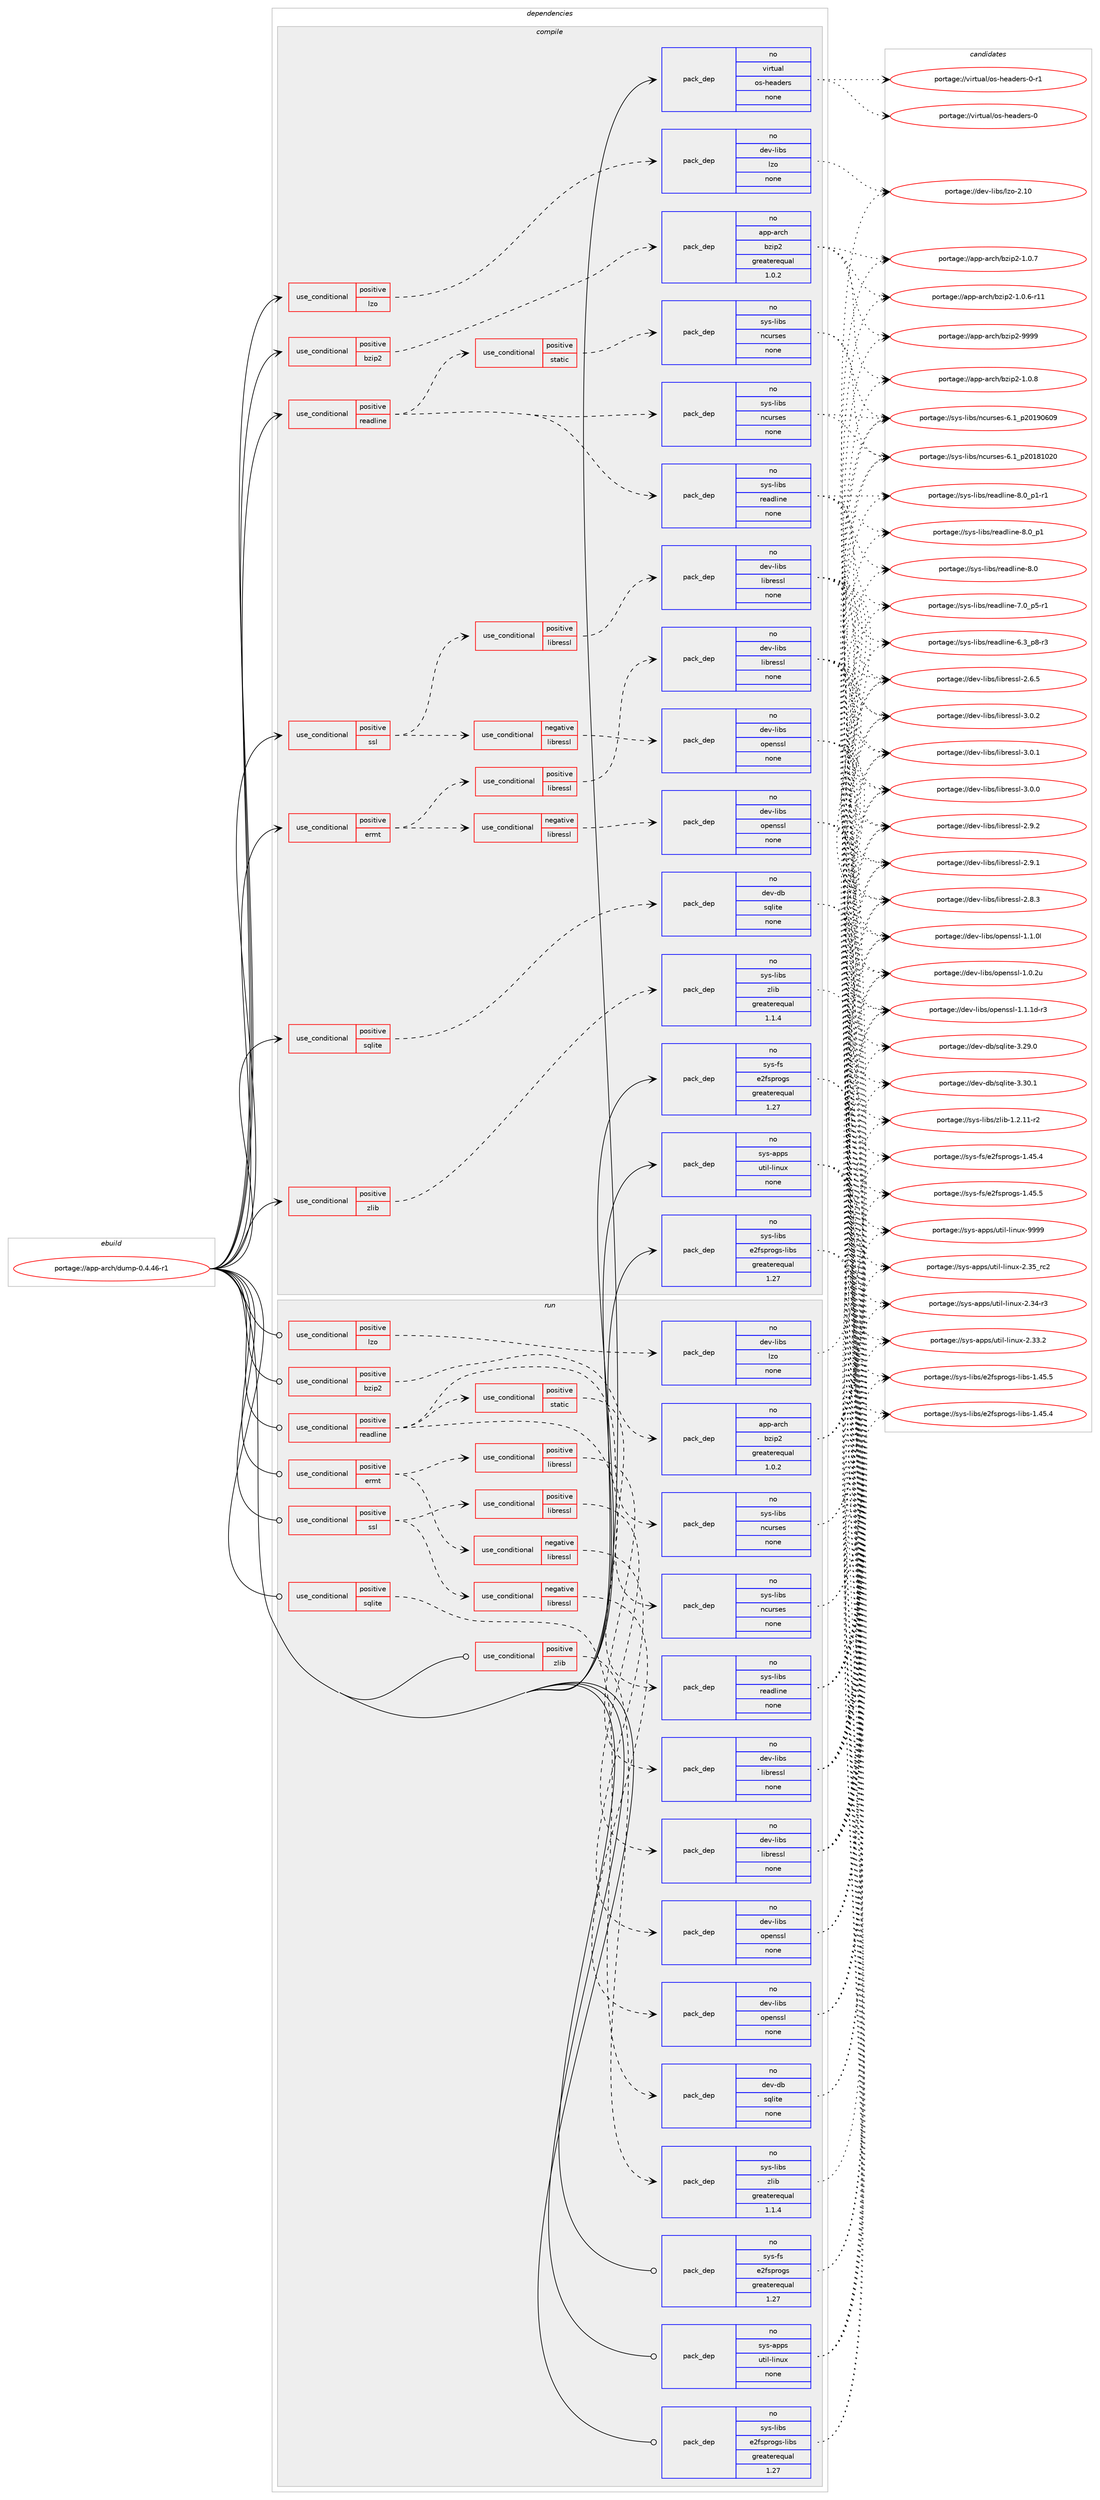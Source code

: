 digraph prolog {

# *************
# Graph options
# *************

newrank=true;
concentrate=true;
compound=true;
graph [rankdir=LR,fontname=Helvetica,fontsize=10,ranksep=1.5];#, ranksep=2.5, nodesep=0.2];
edge  [arrowhead=vee];
node  [fontname=Helvetica,fontsize=10];

# **********
# The ebuild
# **********

subgraph cluster_leftcol {
color=gray;
label=<<i>ebuild</i>>;
id [label="portage://app-arch/dump-0.4.46-r1", color=red, width=4, href="../app-arch/dump-0.4.46-r1.svg"];
}

# ****************
# The dependencies
# ****************

subgraph cluster_midcol {
color=gray;
label=<<i>dependencies</i>>;
subgraph cluster_compile {
fillcolor="#eeeeee";
style=filled;
label=<<i>compile</i>>;
subgraph cond153292 {
dependency649470 [label=<<TABLE BORDER="0" CELLBORDER="1" CELLSPACING="0" CELLPADDING="4"><TR><TD ROWSPAN="3" CELLPADDING="10">use_conditional</TD></TR><TR><TD>positive</TD></TR><TR><TD>bzip2</TD></TR></TABLE>>, shape=none, color=red];
subgraph pack487532 {
dependency649471 [label=<<TABLE BORDER="0" CELLBORDER="1" CELLSPACING="0" CELLPADDING="4" WIDTH="220"><TR><TD ROWSPAN="6" CELLPADDING="30">pack_dep</TD></TR><TR><TD WIDTH="110">no</TD></TR><TR><TD>app-arch</TD></TR><TR><TD>bzip2</TD></TR><TR><TD>greaterequal</TD></TR><TR><TD>1.0.2</TD></TR></TABLE>>, shape=none, color=blue];
}
dependency649470:e -> dependency649471:w [weight=20,style="dashed",arrowhead="vee"];
}
id:e -> dependency649470:w [weight=20,style="solid",arrowhead="vee"];
subgraph cond153293 {
dependency649472 [label=<<TABLE BORDER="0" CELLBORDER="1" CELLSPACING="0" CELLPADDING="4"><TR><TD ROWSPAN="3" CELLPADDING="10">use_conditional</TD></TR><TR><TD>positive</TD></TR><TR><TD>ermt</TD></TR></TABLE>>, shape=none, color=red];
subgraph cond153294 {
dependency649473 [label=<<TABLE BORDER="0" CELLBORDER="1" CELLSPACING="0" CELLPADDING="4"><TR><TD ROWSPAN="3" CELLPADDING="10">use_conditional</TD></TR><TR><TD>negative</TD></TR><TR><TD>libressl</TD></TR></TABLE>>, shape=none, color=red];
subgraph pack487533 {
dependency649474 [label=<<TABLE BORDER="0" CELLBORDER="1" CELLSPACING="0" CELLPADDING="4" WIDTH="220"><TR><TD ROWSPAN="6" CELLPADDING="30">pack_dep</TD></TR><TR><TD WIDTH="110">no</TD></TR><TR><TD>dev-libs</TD></TR><TR><TD>openssl</TD></TR><TR><TD>none</TD></TR><TR><TD></TD></TR></TABLE>>, shape=none, color=blue];
}
dependency649473:e -> dependency649474:w [weight=20,style="dashed",arrowhead="vee"];
}
dependency649472:e -> dependency649473:w [weight=20,style="dashed",arrowhead="vee"];
subgraph cond153295 {
dependency649475 [label=<<TABLE BORDER="0" CELLBORDER="1" CELLSPACING="0" CELLPADDING="4"><TR><TD ROWSPAN="3" CELLPADDING="10">use_conditional</TD></TR><TR><TD>positive</TD></TR><TR><TD>libressl</TD></TR></TABLE>>, shape=none, color=red];
subgraph pack487534 {
dependency649476 [label=<<TABLE BORDER="0" CELLBORDER="1" CELLSPACING="0" CELLPADDING="4" WIDTH="220"><TR><TD ROWSPAN="6" CELLPADDING="30">pack_dep</TD></TR><TR><TD WIDTH="110">no</TD></TR><TR><TD>dev-libs</TD></TR><TR><TD>libressl</TD></TR><TR><TD>none</TD></TR><TR><TD></TD></TR></TABLE>>, shape=none, color=blue];
}
dependency649475:e -> dependency649476:w [weight=20,style="dashed",arrowhead="vee"];
}
dependency649472:e -> dependency649475:w [weight=20,style="dashed",arrowhead="vee"];
}
id:e -> dependency649472:w [weight=20,style="solid",arrowhead="vee"];
subgraph cond153296 {
dependency649477 [label=<<TABLE BORDER="0" CELLBORDER="1" CELLSPACING="0" CELLPADDING="4"><TR><TD ROWSPAN="3" CELLPADDING="10">use_conditional</TD></TR><TR><TD>positive</TD></TR><TR><TD>lzo</TD></TR></TABLE>>, shape=none, color=red];
subgraph pack487535 {
dependency649478 [label=<<TABLE BORDER="0" CELLBORDER="1" CELLSPACING="0" CELLPADDING="4" WIDTH="220"><TR><TD ROWSPAN="6" CELLPADDING="30">pack_dep</TD></TR><TR><TD WIDTH="110">no</TD></TR><TR><TD>dev-libs</TD></TR><TR><TD>lzo</TD></TR><TR><TD>none</TD></TR><TR><TD></TD></TR></TABLE>>, shape=none, color=blue];
}
dependency649477:e -> dependency649478:w [weight=20,style="dashed",arrowhead="vee"];
}
id:e -> dependency649477:w [weight=20,style="solid",arrowhead="vee"];
subgraph cond153297 {
dependency649479 [label=<<TABLE BORDER="0" CELLBORDER="1" CELLSPACING="0" CELLPADDING="4"><TR><TD ROWSPAN="3" CELLPADDING="10">use_conditional</TD></TR><TR><TD>positive</TD></TR><TR><TD>readline</TD></TR></TABLE>>, shape=none, color=red];
subgraph pack487536 {
dependency649480 [label=<<TABLE BORDER="0" CELLBORDER="1" CELLSPACING="0" CELLPADDING="4" WIDTH="220"><TR><TD ROWSPAN="6" CELLPADDING="30">pack_dep</TD></TR><TR><TD WIDTH="110">no</TD></TR><TR><TD>sys-libs</TD></TR><TR><TD>readline</TD></TR><TR><TD>none</TD></TR><TR><TD></TD></TR></TABLE>>, shape=none, color=blue];
}
dependency649479:e -> dependency649480:w [weight=20,style="dashed",arrowhead="vee"];
subgraph pack487537 {
dependency649481 [label=<<TABLE BORDER="0" CELLBORDER="1" CELLSPACING="0" CELLPADDING="4" WIDTH="220"><TR><TD ROWSPAN="6" CELLPADDING="30">pack_dep</TD></TR><TR><TD WIDTH="110">no</TD></TR><TR><TD>sys-libs</TD></TR><TR><TD>ncurses</TD></TR><TR><TD>none</TD></TR><TR><TD></TD></TR></TABLE>>, shape=none, color=blue];
}
dependency649479:e -> dependency649481:w [weight=20,style="dashed",arrowhead="vee"];
subgraph cond153298 {
dependency649482 [label=<<TABLE BORDER="0" CELLBORDER="1" CELLSPACING="0" CELLPADDING="4"><TR><TD ROWSPAN="3" CELLPADDING="10">use_conditional</TD></TR><TR><TD>positive</TD></TR><TR><TD>static</TD></TR></TABLE>>, shape=none, color=red];
subgraph pack487538 {
dependency649483 [label=<<TABLE BORDER="0" CELLBORDER="1" CELLSPACING="0" CELLPADDING="4" WIDTH="220"><TR><TD ROWSPAN="6" CELLPADDING="30">pack_dep</TD></TR><TR><TD WIDTH="110">no</TD></TR><TR><TD>sys-libs</TD></TR><TR><TD>ncurses</TD></TR><TR><TD>none</TD></TR><TR><TD></TD></TR></TABLE>>, shape=none, color=blue];
}
dependency649482:e -> dependency649483:w [weight=20,style="dashed",arrowhead="vee"];
}
dependency649479:e -> dependency649482:w [weight=20,style="dashed",arrowhead="vee"];
}
id:e -> dependency649479:w [weight=20,style="solid",arrowhead="vee"];
subgraph cond153299 {
dependency649484 [label=<<TABLE BORDER="0" CELLBORDER="1" CELLSPACING="0" CELLPADDING="4"><TR><TD ROWSPAN="3" CELLPADDING="10">use_conditional</TD></TR><TR><TD>positive</TD></TR><TR><TD>sqlite</TD></TR></TABLE>>, shape=none, color=red];
subgraph pack487539 {
dependency649485 [label=<<TABLE BORDER="0" CELLBORDER="1" CELLSPACING="0" CELLPADDING="4" WIDTH="220"><TR><TD ROWSPAN="6" CELLPADDING="30">pack_dep</TD></TR><TR><TD WIDTH="110">no</TD></TR><TR><TD>dev-db</TD></TR><TR><TD>sqlite</TD></TR><TR><TD>none</TD></TR><TR><TD></TD></TR></TABLE>>, shape=none, color=blue];
}
dependency649484:e -> dependency649485:w [weight=20,style="dashed",arrowhead="vee"];
}
id:e -> dependency649484:w [weight=20,style="solid",arrowhead="vee"];
subgraph cond153300 {
dependency649486 [label=<<TABLE BORDER="0" CELLBORDER="1" CELLSPACING="0" CELLPADDING="4"><TR><TD ROWSPAN="3" CELLPADDING="10">use_conditional</TD></TR><TR><TD>positive</TD></TR><TR><TD>ssl</TD></TR></TABLE>>, shape=none, color=red];
subgraph cond153301 {
dependency649487 [label=<<TABLE BORDER="0" CELLBORDER="1" CELLSPACING="0" CELLPADDING="4"><TR><TD ROWSPAN="3" CELLPADDING="10">use_conditional</TD></TR><TR><TD>negative</TD></TR><TR><TD>libressl</TD></TR></TABLE>>, shape=none, color=red];
subgraph pack487540 {
dependency649488 [label=<<TABLE BORDER="0" CELLBORDER="1" CELLSPACING="0" CELLPADDING="4" WIDTH="220"><TR><TD ROWSPAN="6" CELLPADDING="30">pack_dep</TD></TR><TR><TD WIDTH="110">no</TD></TR><TR><TD>dev-libs</TD></TR><TR><TD>openssl</TD></TR><TR><TD>none</TD></TR><TR><TD></TD></TR></TABLE>>, shape=none, color=blue];
}
dependency649487:e -> dependency649488:w [weight=20,style="dashed",arrowhead="vee"];
}
dependency649486:e -> dependency649487:w [weight=20,style="dashed",arrowhead="vee"];
subgraph cond153302 {
dependency649489 [label=<<TABLE BORDER="0" CELLBORDER="1" CELLSPACING="0" CELLPADDING="4"><TR><TD ROWSPAN="3" CELLPADDING="10">use_conditional</TD></TR><TR><TD>positive</TD></TR><TR><TD>libressl</TD></TR></TABLE>>, shape=none, color=red];
subgraph pack487541 {
dependency649490 [label=<<TABLE BORDER="0" CELLBORDER="1" CELLSPACING="0" CELLPADDING="4" WIDTH="220"><TR><TD ROWSPAN="6" CELLPADDING="30">pack_dep</TD></TR><TR><TD WIDTH="110">no</TD></TR><TR><TD>dev-libs</TD></TR><TR><TD>libressl</TD></TR><TR><TD>none</TD></TR><TR><TD></TD></TR></TABLE>>, shape=none, color=blue];
}
dependency649489:e -> dependency649490:w [weight=20,style="dashed",arrowhead="vee"];
}
dependency649486:e -> dependency649489:w [weight=20,style="dashed",arrowhead="vee"];
}
id:e -> dependency649486:w [weight=20,style="solid",arrowhead="vee"];
subgraph cond153303 {
dependency649491 [label=<<TABLE BORDER="0" CELLBORDER="1" CELLSPACING="0" CELLPADDING="4"><TR><TD ROWSPAN="3" CELLPADDING="10">use_conditional</TD></TR><TR><TD>positive</TD></TR><TR><TD>zlib</TD></TR></TABLE>>, shape=none, color=red];
subgraph pack487542 {
dependency649492 [label=<<TABLE BORDER="0" CELLBORDER="1" CELLSPACING="0" CELLPADDING="4" WIDTH="220"><TR><TD ROWSPAN="6" CELLPADDING="30">pack_dep</TD></TR><TR><TD WIDTH="110">no</TD></TR><TR><TD>sys-libs</TD></TR><TR><TD>zlib</TD></TR><TR><TD>greaterequal</TD></TR><TR><TD>1.1.4</TD></TR></TABLE>>, shape=none, color=blue];
}
dependency649491:e -> dependency649492:w [weight=20,style="dashed",arrowhead="vee"];
}
id:e -> dependency649491:w [weight=20,style="solid",arrowhead="vee"];
subgraph pack487543 {
dependency649493 [label=<<TABLE BORDER="0" CELLBORDER="1" CELLSPACING="0" CELLPADDING="4" WIDTH="220"><TR><TD ROWSPAN="6" CELLPADDING="30">pack_dep</TD></TR><TR><TD WIDTH="110">no</TD></TR><TR><TD>sys-apps</TD></TR><TR><TD>util-linux</TD></TR><TR><TD>none</TD></TR><TR><TD></TD></TR></TABLE>>, shape=none, color=blue];
}
id:e -> dependency649493:w [weight=20,style="solid",arrowhead="vee"];
subgraph pack487544 {
dependency649494 [label=<<TABLE BORDER="0" CELLBORDER="1" CELLSPACING="0" CELLPADDING="4" WIDTH="220"><TR><TD ROWSPAN="6" CELLPADDING="30">pack_dep</TD></TR><TR><TD WIDTH="110">no</TD></TR><TR><TD>sys-fs</TD></TR><TR><TD>e2fsprogs</TD></TR><TR><TD>greaterequal</TD></TR><TR><TD>1.27</TD></TR></TABLE>>, shape=none, color=blue];
}
id:e -> dependency649494:w [weight=20,style="solid",arrowhead="vee"];
subgraph pack487545 {
dependency649495 [label=<<TABLE BORDER="0" CELLBORDER="1" CELLSPACING="0" CELLPADDING="4" WIDTH="220"><TR><TD ROWSPAN="6" CELLPADDING="30">pack_dep</TD></TR><TR><TD WIDTH="110">no</TD></TR><TR><TD>sys-libs</TD></TR><TR><TD>e2fsprogs-libs</TD></TR><TR><TD>greaterequal</TD></TR><TR><TD>1.27</TD></TR></TABLE>>, shape=none, color=blue];
}
id:e -> dependency649495:w [weight=20,style="solid",arrowhead="vee"];
subgraph pack487546 {
dependency649496 [label=<<TABLE BORDER="0" CELLBORDER="1" CELLSPACING="0" CELLPADDING="4" WIDTH="220"><TR><TD ROWSPAN="6" CELLPADDING="30">pack_dep</TD></TR><TR><TD WIDTH="110">no</TD></TR><TR><TD>virtual</TD></TR><TR><TD>os-headers</TD></TR><TR><TD>none</TD></TR><TR><TD></TD></TR></TABLE>>, shape=none, color=blue];
}
id:e -> dependency649496:w [weight=20,style="solid",arrowhead="vee"];
}
subgraph cluster_compileandrun {
fillcolor="#eeeeee";
style=filled;
label=<<i>compile and run</i>>;
}
subgraph cluster_run {
fillcolor="#eeeeee";
style=filled;
label=<<i>run</i>>;
subgraph cond153304 {
dependency649497 [label=<<TABLE BORDER="0" CELLBORDER="1" CELLSPACING="0" CELLPADDING="4"><TR><TD ROWSPAN="3" CELLPADDING="10">use_conditional</TD></TR><TR><TD>positive</TD></TR><TR><TD>bzip2</TD></TR></TABLE>>, shape=none, color=red];
subgraph pack487547 {
dependency649498 [label=<<TABLE BORDER="0" CELLBORDER="1" CELLSPACING="0" CELLPADDING="4" WIDTH="220"><TR><TD ROWSPAN="6" CELLPADDING="30">pack_dep</TD></TR><TR><TD WIDTH="110">no</TD></TR><TR><TD>app-arch</TD></TR><TR><TD>bzip2</TD></TR><TR><TD>greaterequal</TD></TR><TR><TD>1.0.2</TD></TR></TABLE>>, shape=none, color=blue];
}
dependency649497:e -> dependency649498:w [weight=20,style="dashed",arrowhead="vee"];
}
id:e -> dependency649497:w [weight=20,style="solid",arrowhead="odot"];
subgraph cond153305 {
dependency649499 [label=<<TABLE BORDER="0" CELLBORDER="1" CELLSPACING="0" CELLPADDING="4"><TR><TD ROWSPAN="3" CELLPADDING="10">use_conditional</TD></TR><TR><TD>positive</TD></TR><TR><TD>ermt</TD></TR></TABLE>>, shape=none, color=red];
subgraph cond153306 {
dependency649500 [label=<<TABLE BORDER="0" CELLBORDER="1" CELLSPACING="0" CELLPADDING="4"><TR><TD ROWSPAN="3" CELLPADDING="10">use_conditional</TD></TR><TR><TD>negative</TD></TR><TR><TD>libressl</TD></TR></TABLE>>, shape=none, color=red];
subgraph pack487548 {
dependency649501 [label=<<TABLE BORDER="0" CELLBORDER="1" CELLSPACING="0" CELLPADDING="4" WIDTH="220"><TR><TD ROWSPAN="6" CELLPADDING="30">pack_dep</TD></TR><TR><TD WIDTH="110">no</TD></TR><TR><TD>dev-libs</TD></TR><TR><TD>openssl</TD></TR><TR><TD>none</TD></TR><TR><TD></TD></TR></TABLE>>, shape=none, color=blue];
}
dependency649500:e -> dependency649501:w [weight=20,style="dashed",arrowhead="vee"];
}
dependency649499:e -> dependency649500:w [weight=20,style="dashed",arrowhead="vee"];
subgraph cond153307 {
dependency649502 [label=<<TABLE BORDER="0" CELLBORDER="1" CELLSPACING="0" CELLPADDING="4"><TR><TD ROWSPAN="3" CELLPADDING="10">use_conditional</TD></TR><TR><TD>positive</TD></TR><TR><TD>libressl</TD></TR></TABLE>>, shape=none, color=red];
subgraph pack487549 {
dependency649503 [label=<<TABLE BORDER="0" CELLBORDER="1" CELLSPACING="0" CELLPADDING="4" WIDTH="220"><TR><TD ROWSPAN="6" CELLPADDING="30">pack_dep</TD></TR><TR><TD WIDTH="110">no</TD></TR><TR><TD>dev-libs</TD></TR><TR><TD>libressl</TD></TR><TR><TD>none</TD></TR><TR><TD></TD></TR></TABLE>>, shape=none, color=blue];
}
dependency649502:e -> dependency649503:w [weight=20,style="dashed",arrowhead="vee"];
}
dependency649499:e -> dependency649502:w [weight=20,style="dashed",arrowhead="vee"];
}
id:e -> dependency649499:w [weight=20,style="solid",arrowhead="odot"];
subgraph cond153308 {
dependency649504 [label=<<TABLE BORDER="0" CELLBORDER="1" CELLSPACING="0" CELLPADDING="4"><TR><TD ROWSPAN="3" CELLPADDING="10">use_conditional</TD></TR><TR><TD>positive</TD></TR><TR><TD>lzo</TD></TR></TABLE>>, shape=none, color=red];
subgraph pack487550 {
dependency649505 [label=<<TABLE BORDER="0" CELLBORDER="1" CELLSPACING="0" CELLPADDING="4" WIDTH="220"><TR><TD ROWSPAN="6" CELLPADDING="30">pack_dep</TD></TR><TR><TD WIDTH="110">no</TD></TR><TR><TD>dev-libs</TD></TR><TR><TD>lzo</TD></TR><TR><TD>none</TD></TR><TR><TD></TD></TR></TABLE>>, shape=none, color=blue];
}
dependency649504:e -> dependency649505:w [weight=20,style="dashed",arrowhead="vee"];
}
id:e -> dependency649504:w [weight=20,style="solid",arrowhead="odot"];
subgraph cond153309 {
dependency649506 [label=<<TABLE BORDER="0" CELLBORDER="1" CELLSPACING="0" CELLPADDING="4"><TR><TD ROWSPAN="3" CELLPADDING="10">use_conditional</TD></TR><TR><TD>positive</TD></TR><TR><TD>readline</TD></TR></TABLE>>, shape=none, color=red];
subgraph pack487551 {
dependency649507 [label=<<TABLE BORDER="0" CELLBORDER="1" CELLSPACING="0" CELLPADDING="4" WIDTH="220"><TR><TD ROWSPAN="6" CELLPADDING="30">pack_dep</TD></TR><TR><TD WIDTH="110">no</TD></TR><TR><TD>sys-libs</TD></TR><TR><TD>readline</TD></TR><TR><TD>none</TD></TR><TR><TD></TD></TR></TABLE>>, shape=none, color=blue];
}
dependency649506:e -> dependency649507:w [weight=20,style="dashed",arrowhead="vee"];
subgraph pack487552 {
dependency649508 [label=<<TABLE BORDER="0" CELLBORDER="1" CELLSPACING="0" CELLPADDING="4" WIDTH="220"><TR><TD ROWSPAN="6" CELLPADDING="30">pack_dep</TD></TR><TR><TD WIDTH="110">no</TD></TR><TR><TD>sys-libs</TD></TR><TR><TD>ncurses</TD></TR><TR><TD>none</TD></TR><TR><TD></TD></TR></TABLE>>, shape=none, color=blue];
}
dependency649506:e -> dependency649508:w [weight=20,style="dashed",arrowhead="vee"];
subgraph cond153310 {
dependency649509 [label=<<TABLE BORDER="0" CELLBORDER="1" CELLSPACING="0" CELLPADDING="4"><TR><TD ROWSPAN="3" CELLPADDING="10">use_conditional</TD></TR><TR><TD>positive</TD></TR><TR><TD>static</TD></TR></TABLE>>, shape=none, color=red];
subgraph pack487553 {
dependency649510 [label=<<TABLE BORDER="0" CELLBORDER="1" CELLSPACING="0" CELLPADDING="4" WIDTH="220"><TR><TD ROWSPAN="6" CELLPADDING="30">pack_dep</TD></TR><TR><TD WIDTH="110">no</TD></TR><TR><TD>sys-libs</TD></TR><TR><TD>ncurses</TD></TR><TR><TD>none</TD></TR><TR><TD></TD></TR></TABLE>>, shape=none, color=blue];
}
dependency649509:e -> dependency649510:w [weight=20,style="dashed",arrowhead="vee"];
}
dependency649506:e -> dependency649509:w [weight=20,style="dashed",arrowhead="vee"];
}
id:e -> dependency649506:w [weight=20,style="solid",arrowhead="odot"];
subgraph cond153311 {
dependency649511 [label=<<TABLE BORDER="0" CELLBORDER="1" CELLSPACING="0" CELLPADDING="4"><TR><TD ROWSPAN="3" CELLPADDING="10">use_conditional</TD></TR><TR><TD>positive</TD></TR><TR><TD>sqlite</TD></TR></TABLE>>, shape=none, color=red];
subgraph pack487554 {
dependency649512 [label=<<TABLE BORDER="0" CELLBORDER="1" CELLSPACING="0" CELLPADDING="4" WIDTH="220"><TR><TD ROWSPAN="6" CELLPADDING="30">pack_dep</TD></TR><TR><TD WIDTH="110">no</TD></TR><TR><TD>dev-db</TD></TR><TR><TD>sqlite</TD></TR><TR><TD>none</TD></TR><TR><TD></TD></TR></TABLE>>, shape=none, color=blue];
}
dependency649511:e -> dependency649512:w [weight=20,style="dashed",arrowhead="vee"];
}
id:e -> dependency649511:w [weight=20,style="solid",arrowhead="odot"];
subgraph cond153312 {
dependency649513 [label=<<TABLE BORDER="0" CELLBORDER="1" CELLSPACING="0" CELLPADDING="4"><TR><TD ROWSPAN="3" CELLPADDING="10">use_conditional</TD></TR><TR><TD>positive</TD></TR><TR><TD>ssl</TD></TR></TABLE>>, shape=none, color=red];
subgraph cond153313 {
dependency649514 [label=<<TABLE BORDER="0" CELLBORDER="1" CELLSPACING="0" CELLPADDING="4"><TR><TD ROWSPAN="3" CELLPADDING="10">use_conditional</TD></TR><TR><TD>negative</TD></TR><TR><TD>libressl</TD></TR></TABLE>>, shape=none, color=red];
subgraph pack487555 {
dependency649515 [label=<<TABLE BORDER="0" CELLBORDER="1" CELLSPACING="0" CELLPADDING="4" WIDTH="220"><TR><TD ROWSPAN="6" CELLPADDING="30">pack_dep</TD></TR><TR><TD WIDTH="110">no</TD></TR><TR><TD>dev-libs</TD></TR><TR><TD>openssl</TD></TR><TR><TD>none</TD></TR><TR><TD></TD></TR></TABLE>>, shape=none, color=blue];
}
dependency649514:e -> dependency649515:w [weight=20,style="dashed",arrowhead="vee"];
}
dependency649513:e -> dependency649514:w [weight=20,style="dashed",arrowhead="vee"];
subgraph cond153314 {
dependency649516 [label=<<TABLE BORDER="0" CELLBORDER="1" CELLSPACING="0" CELLPADDING="4"><TR><TD ROWSPAN="3" CELLPADDING="10">use_conditional</TD></TR><TR><TD>positive</TD></TR><TR><TD>libressl</TD></TR></TABLE>>, shape=none, color=red];
subgraph pack487556 {
dependency649517 [label=<<TABLE BORDER="0" CELLBORDER="1" CELLSPACING="0" CELLPADDING="4" WIDTH="220"><TR><TD ROWSPAN="6" CELLPADDING="30">pack_dep</TD></TR><TR><TD WIDTH="110">no</TD></TR><TR><TD>dev-libs</TD></TR><TR><TD>libressl</TD></TR><TR><TD>none</TD></TR><TR><TD></TD></TR></TABLE>>, shape=none, color=blue];
}
dependency649516:e -> dependency649517:w [weight=20,style="dashed",arrowhead="vee"];
}
dependency649513:e -> dependency649516:w [weight=20,style="dashed",arrowhead="vee"];
}
id:e -> dependency649513:w [weight=20,style="solid",arrowhead="odot"];
subgraph cond153315 {
dependency649518 [label=<<TABLE BORDER="0" CELLBORDER="1" CELLSPACING="0" CELLPADDING="4"><TR><TD ROWSPAN="3" CELLPADDING="10">use_conditional</TD></TR><TR><TD>positive</TD></TR><TR><TD>zlib</TD></TR></TABLE>>, shape=none, color=red];
subgraph pack487557 {
dependency649519 [label=<<TABLE BORDER="0" CELLBORDER="1" CELLSPACING="0" CELLPADDING="4" WIDTH="220"><TR><TD ROWSPAN="6" CELLPADDING="30">pack_dep</TD></TR><TR><TD WIDTH="110">no</TD></TR><TR><TD>sys-libs</TD></TR><TR><TD>zlib</TD></TR><TR><TD>greaterequal</TD></TR><TR><TD>1.1.4</TD></TR></TABLE>>, shape=none, color=blue];
}
dependency649518:e -> dependency649519:w [weight=20,style="dashed",arrowhead="vee"];
}
id:e -> dependency649518:w [weight=20,style="solid",arrowhead="odot"];
subgraph pack487558 {
dependency649520 [label=<<TABLE BORDER="0" CELLBORDER="1" CELLSPACING="0" CELLPADDING="4" WIDTH="220"><TR><TD ROWSPAN="6" CELLPADDING="30">pack_dep</TD></TR><TR><TD WIDTH="110">no</TD></TR><TR><TD>sys-apps</TD></TR><TR><TD>util-linux</TD></TR><TR><TD>none</TD></TR><TR><TD></TD></TR></TABLE>>, shape=none, color=blue];
}
id:e -> dependency649520:w [weight=20,style="solid",arrowhead="odot"];
subgraph pack487559 {
dependency649521 [label=<<TABLE BORDER="0" CELLBORDER="1" CELLSPACING="0" CELLPADDING="4" WIDTH="220"><TR><TD ROWSPAN="6" CELLPADDING="30">pack_dep</TD></TR><TR><TD WIDTH="110">no</TD></TR><TR><TD>sys-fs</TD></TR><TR><TD>e2fsprogs</TD></TR><TR><TD>greaterequal</TD></TR><TR><TD>1.27</TD></TR></TABLE>>, shape=none, color=blue];
}
id:e -> dependency649521:w [weight=20,style="solid",arrowhead="odot"];
subgraph pack487560 {
dependency649522 [label=<<TABLE BORDER="0" CELLBORDER="1" CELLSPACING="0" CELLPADDING="4" WIDTH="220"><TR><TD ROWSPAN="6" CELLPADDING="30">pack_dep</TD></TR><TR><TD WIDTH="110">no</TD></TR><TR><TD>sys-libs</TD></TR><TR><TD>e2fsprogs-libs</TD></TR><TR><TD>greaterequal</TD></TR><TR><TD>1.27</TD></TR></TABLE>>, shape=none, color=blue];
}
id:e -> dependency649522:w [weight=20,style="solid",arrowhead="odot"];
}
}

# **************
# The candidates
# **************

subgraph cluster_choices {
rank=same;
color=gray;
label=<<i>candidates</i>>;

subgraph choice487532 {
color=black;
nodesep=1;
choice971121124597114991044798122105112504557575757 [label="portage://app-arch/bzip2-9999", color=red, width=4,href="../app-arch/bzip2-9999.svg"];
choice97112112459711499104479812210511250454946484656 [label="portage://app-arch/bzip2-1.0.8", color=red, width=4,href="../app-arch/bzip2-1.0.8.svg"];
choice97112112459711499104479812210511250454946484655 [label="portage://app-arch/bzip2-1.0.7", color=red, width=4,href="../app-arch/bzip2-1.0.7.svg"];
choice97112112459711499104479812210511250454946484654451144949 [label="portage://app-arch/bzip2-1.0.6-r11", color=red, width=4,href="../app-arch/bzip2-1.0.6-r11.svg"];
dependency649471:e -> choice971121124597114991044798122105112504557575757:w [style=dotted,weight="100"];
dependency649471:e -> choice97112112459711499104479812210511250454946484656:w [style=dotted,weight="100"];
dependency649471:e -> choice97112112459711499104479812210511250454946484655:w [style=dotted,weight="100"];
dependency649471:e -> choice97112112459711499104479812210511250454946484654451144949:w [style=dotted,weight="100"];
}
subgraph choice487533 {
color=black;
nodesep=1;
choice1001011184510810598115471111121011101151151084549464946491004511451 [label="portage://dev-libs/openssl-1.1.1d-r3", color=red, width=4,href="../dev-libs/openssl-1.1.1d-r3.svg"];
choice100101118451081059811547111112101110115115108454946494648108 [label="portage://dev-libs/openssl-1.1.0l", color=red, width=4,href="../dev-libs/openssl-1.1.0l.svg"];
choice100101118451081059811547111112101110115115108454946484650117 [label="portage://dev-libs/openssl-1.0.2u", color=red, width=4,href="../dev-libs/openssl-1.0.2u.svg"];
dependency649474:e -> choice1001011184510810598115471111121011101151151084549464946491004511451:w [style=dotted,weight="100"];
dependency649474:e -> choice100101118451081059811547111112101110115115108454946494648108:w [style=dotted,weight="100"];
dependency649474:e -> choice100101118451081059811547111112101110115115108454946484650117:w [style=dotted,weight="100"];
}
subgraph choice487534 {
color=black;
nodesep=1;
choice10010111845108105981154710810598114101115115108455146484650 [label="portage://dev-libs/libressl-3.0.2", color=red, width=4,href="../dev-libs/libressl-3.0.2.svg"];
choice10010111845108105981154710810598114101115115108455146484649 [label="portage://dev-libs/libressl-3.0.1", color=red, width=4,href="../dev-libs/libressl-3.0.1.svg"];
choice10010111845108105981154710810598114101115115108455146484648 [label="portage://dev-libs/libressl-3.0.0", color=red, width=4,href="../dev-libs/libressl-3.0.0.svg"];
choice10010111845108105981154710810598114101115115108455046574650 [label="portage://dev-libs/libressl-2.9.2", color=red, width=4,href="../dev-libs/libressl-2.9.2.svg"];
choice10010111845108105981154710810598114101115115108455046574649 [label="portage://dev-libs/libressl-2.9.1", color=red, width=4,href="../dev-libs/libressl-2.9.1.svg"];
choice10010111845108105981154710810598114101115115108455046564651 [label="portage://dev-libs/libressl-2.8.3", color=red, width=4,href="../dev-libs/libressl-2.8.3.svg"];
choice10010111845108105981154710810598114101115115108455046544653 [label="portage://dev-libs/libressl-2.6.5", color=red, width=4,href="../dev-libs/libressl-2.6.5.svg"];
dependency649476:e -> choice10010111845108105981154710810598114101115115108455146484650:w [style=dotted,weight="100"];
dependency649476:e -> choice10010111845108105981154710810598114101115115108455146484649:w [style=dotted,weight="100"];
dependency649476:e -> choice10010111845108105981154710810598114101115115108455146484648:w [style=dotted,weight="100"];
dependency649476:e -> choice10010111845108105981154710810598114101115115108455046574650:w [style=dotted,weight="100"];
dependency649476:e -> choice10010111845108105981154710810598114101115115108455046574649:w [style=dotted,weight="100"];
dependency649476:e -> choice10010111845108105981154710810598114101115115108455046564651:w [style=dotted,weight="100"];
dependency649476:e -> choice10010111845108105981154710810598114101115115108455046544653:w [style=dotted,weight="100"];
}
subgraph choice487535 {
color=black;
nodesep=1;
choice1001011184510810598115471081221114550464948 [label="portage://dev-libs/lzo-2.10", color=red, width=4,href="../dev-libs/lzo-2.10.svg"];
dependency649478:e -> choice1001011184510810598115471081221114550464948:w [style=dotted,weight="100"];
}
subgraph choice487536 {
color=black;
nodesep=1;
choice115121115451081059811547114101971001081051101014556464895112494511449 [label="portage://sys-libs/readline-8.0_p1-r1", color=red, width=4,href="../sys-libs/readline-8.0_p1-r1.svg"];
choice11512111545108105981154711410197100108105110101455646489511249 [label="portage://sys-libs/readline-8.0_p1", color=red, width=4,href="../sys-libs/readline-8.0_p1.svg"];
choice1151211154510810598115471141019710010810511010145564648 [label="portage://sys-libs/readline-8.0", color=red, width=4,href="../sys-libs/readline-8.0.svg"];
choice115121115451081059811547114101971001081051101014555464895112534511449 [label="portage://sys-libs/readline-7.0_p5-r1", color=red, width=4,href="../sys-libs/readline-7.0_p5-r1.svg"];
choice115121115451081059811547114101971001081051101014554465195112564511451 [label="portage://sys-libs/readline-6.3_p8-r3", color=red, width=4,href="../sys-libs/readline-6.3_p8-r3.svg"];
dependency649480:e -> choice115121115451081059811547114101971001081051101014556464895112494511449:w [style=dotted,weight="100"];
dependency649480:e -> choice11512111545108105981154711410197100108105110101455646489511249:w [style=dotted,weight="100"];
dependency649480:e -> choice1151211154510810598115471141019710010810511010145564648:w [style=dotted,weight="100"];
dependency649480:e -> choice115121115451081059811547114101971001081051101014555464895112534511449:w [style=dotted,weight="100"];
dependency649480:e -> choice115121115451081059811547114101971001081051101014554465195112564511451:w [style=dotted,weight="100"];
}
subgraph choice487537 {
color=black;
nodesep=1;
choice1151211154510810598115471109911711411510111545544649951125048495748544857 [label="portage://sys-libs/ncurses-6.1_p20190609", color=red, width=4,href="../sys-libs/ncurses-6.1_p20190609.svg"];
choice1151211154510810598115471109911711411510111545544649951125048495649485048 [label="portage://sys-libs/ncurses-6.1_p20181020", color=red, width=4,href="../sys-libs/ncurses-6.1_p20181020.svg"];
dependency649481:e -> choice1151211154510810598115471109911711411510111545544649951125048495748544857:w [style=dotted,weight="100"];
dependency649481:e -> choice1151211154510810598115471109911711411510111545544649951125048495649485048:w [style=dotted,weight="100"];
}
subgraph choice487538 {
color=black;
nodesep=1;
choice1151211154510810598115471109911711411510111545544649951125048495748544857 [label="portage://sys-libs/ncurses-6.1_p20190609", color=red, width=4,href="../sys-libs/ncurses-6.1_p20190609.svg"];
choice1151211154510810598115471109911711411510111545544649951125048495649485048 [label="portage://sys-libs/ncurses-6.1_p20181020", color=red, width=4,href="../sys-libs/ncurses-6.1_p20181020.svg"];
dependency649483:e -> choice1151211154510810598115471109911711411510111545544649951125048495748544857:w [style=dotted,weight="100"];
dependency649483:e -> choice1151211154510810598115471109911711411510111545544649951125048495649485048:w [style=dotted,weight="100"];
}
subgraph choice487539 {
color=black;
nodesep=1;
choice10010111845100984711511310810511610145514651484649 [label="portage://dev-db/sqlite-3.30.1", color=red, width=4,href="../dev-db/sqlite-3.30.1.svg"];
choice10010111845100984711511310810511610145514650574648 [label="portage://dev-db/sqlite-3.29.0", color=red, width=4,href="../dev-db/sqlite-3.29.0.svg"];
dependency649485:e -> choice10010111845100984711511310810511610145514651484649:w [style=dotted,weight="100"];
dependency649485:e -> choice10010111845100984711511310810511610145514650574648:w [style=dotted,weight="100"];
}
subgraph choice487540 {
color=black;
nodesep=1;
choice1001011184510810598115471111121011101151151084549464946491004511451 [label="portage://dev-libs/openssl-1.1.1d-r3", color=red, width=4,href="../dev-libs/openssl-1.1.1d-r3.svg"];
choice100101118451081059811547111112101110115115108454946494648108 [label="portage://dev-libs/openssl-1.1.0l", color=red, width=4,href="../dev-libs/openssl-1.1.0l.svg"];
choice100101118451081059811547111112101110115115108454946484650117 [label="portage://dev-libs/openssl-1.0.2u", color=red, width=4,href="../dev-libs/openssl-1.0.2u.svg"];
dependency649488:e -> choice1001011184510810598115471111121011101151151084549464946491004511451:w [style=dotted,weight="100"];
dependency649488:e -> choice100101118451081059811547111112101110115115108454946494648108:w [style=dotted,weight="100"];
dependency649488:e -> choice100101118451081059811547111112101110115115108454946484650117:w [style=dotted,weight="100"];
}
subgraph choice487541 {
color=black;
nodesep=1;
choice10010111845108105981154710810598114101115115108455146484650 [label="portage://dev-libs/libressl-3.0.2", color=red, width=4,href="../dev-libs/libressl-3.0.2.svg"];
choice10010111845108105981154710810598114101115115108455146484649 [label="portage://dev-libs/libressl-3.0.1", color=red, width=4,href="../dev-libs/libressl-3.0.1.svg"];
choice10010111845108105981154710810598114101115115108455146484648 [label="portage://dev-libs/libressl-3.0.0", color=red, width=4,href="../dev-libs/libressl-3.0.0.svg"];
choice10010111845108105981154710810598114101115115108455046574650 [label="portage://dev-libs/libressl-2.9.2", color=red, width=4,href="../dev-libs/libressl-2.9.2.svg"];
choice10010111845108105981154710810598114101115115108455046574649 [label="portage://dev-libs/libressl-2.9.1", color=red, width=4,href="../dev-libs/libressl-2.9.1.svg"];
choice10010111845108105981154710810598114101115115108455046564651 [label="portage://dev-libs/libressl-2.8.3", color=red, width=4,href="../dev-libs/libressl-2.8.3.svg"];
choice10010111845108105981154710810598114101115115108455046544653 [label="portage://dev-libs/libressl-2.6.5", color=red, width=4,href="../dev-libs/libressl-2.6.5.svg"];
dependency649490:e -> choice10010111845108105981154710810598114101115115108455146484650:w [style=dotted,weight="100"];
dependency649490:e -> choice10010111845108105981154710810598114101115115108455146484649:w [style=dotted,weight="100"];
dependency649490:e -> choice10010111845108105981154710810598114101115115108455146484648:w [style=dotted,weight="100"];
dependency649490:e -> choice10010111845108105981154710810598114101115115108455046574650:w [style=dotted,weight="100"];
dependency649490:e -> choice10010111845108105981154710810598114101115115108455046574649:w [style=dotted,weight="100"];
dependency649490:e -> choice10010111845108105981154710810598114101115115108455046564651:w [style=dotted,weight="100"];
dependency649490:e -> choice10010111845108105981154710810598114101115115108455046544653:w [style=dotted,weight="100"];
}
subgraph choice487542 {
color=black;
nodesep=1;
choice11512111545108105981154712210810598454946504649494511450 [label="portage://sys-libs/zlib-1.2.11-r2", color=red, width=4,href="../sys-libs/zlib-1.2.11-r2.svg"];
dependency649492:e -> choice11512111545108105981154712210810598454946504649494511450:w [style=dotted,weight="100"];
}
subgraph choice487543 {
color=black;
nodesep=1;
choice115121115459711211211547117116105108451081051101171204557575757 [label="portage://sys-apps/util-linux-9999", color=red, width=4,href="../sys-apps/util-linux-9999.svg"];
choice115121115459711211211547117116105108451081051101171204550465153951149950 [label="portage://sys-apps/util-linux-2.35_rc2", color=red, width=4,href="../sys-apps/util-linux-2.35_rc2.svg"];
choice1151211154597112112115471171161051084510810511011712045504651524511451 [label="portage://sys-apps/util-linux-2.34-r3", color=red, width=4,href="../sys-apps/util-linux-2.34-r3.svg"];
choice1151211154597112112115471171161051084510810511011712045504651514650 [label="portage://sys-apps/util-linux-2.33.2", color=red, width=4,href="../sys-apps/util-linux-2.33.2.svg"];
dependency649493:e -> choice115121115459711211211547117116105108451081051101171204557575757:w [style=dotted,weight="100"];
dependency649493:e -> choice115121115459711211211547117116105108451081051101171204550465153951149950:w [style=dotted,weight="100"];
dependency649493:e -> choice1151211154597112112115471171161051084510810511011712045504651524511451:w [style=dotted,weight="100"];
dependency649493:e -> choice1151211154597112112115471171161051084510810511011712045504651514650:w [style=dotted,weight="100"];
}
subgraph choice487544 {
color=black;
nodesep=1;
choice11512111545102115471015010211511211411110311545494652534653 [label="portage://sys-fs/e2fsprogs-1.45.5", color=red, width=4,href="../sys-fs/e2fsprogs-1.45.5.svg"];
choice11512111545102115471015010211511211411110311545494652534652 [label="portage://sys-fs/e2fsprogs-1.45.4", color=red, width=4,href="../sys-fs/e2fsprogs-1.45.4.svg"];
dependency649494:e -> choice11512111545102115471015010211511211411110311545494652534653:w [style=dotted,weight="100"];
dependency649494:e -> choice11512111545102115471015010211511211411110311545494652534652:w [style=dotted,weight="100"];
}
subgraph choice487545 {
color=black;
nodesep=1;
choice11512111545108105981154710150102115112114111103115451081059811545494652534653 [label="portage://sys-libs/e2fsprogs-libs-1.45.5", color=red, width=4,href="../sys-libs/e2fsprogs-libs-1.45.5.svg"];
choice11512111545108105981154710150102115112114111103115451081059811545494652534652 [label="portage://sys-libs/e2fsprogs-libs-1.45.4", color=red, width=4,href="../sys-libs/e2fsprogs-libs-1.45.4.svg"];
dependency649495:e -> choice11512111545108105981154710150102115112114111103115451081059811545494652534653:w [style=dotted,weight="100"];
dependency649495:e -> choice11512111545108105981154710150102115112114111103115451081059811545494652534652:w [style=dotted,weight="100"];
}
subgraph choice487546 {
color=black;
nodesep=1;
choice1181051141161179710847111115451041019710010111411545484511449 [label="portage://virtual/os-headers-0-r1", color=red, width=4,href="../virtual/os-headers-0-r1.svg"];
choice118105114116117971084711111545104101971001011141154548 [label="portage://virtual/os-headers-0", color=red, width=4,href="../virtual/os-headers-0.svg"];
dependency649496:e -> choice1181051141161179710847111115451041019710010111411545484511449:w [style=dotted,weight="100"];
dependency649496:e -> choice118105114116117971084711111545104101971001011141154548:w [style=dotted,weight="100"];
}
subgraph choice487547 {
color=black;
nodesep=1;
choice971121124597114991044798122105112504557575757 [label="portage://app-arch/bzip2-9999", color=red, width=4,href="../app-arch/bzip2-9999.svg"];
choice97112112459711499104479812210511250454946484656 [label="portage://app-arch/bzip2-1.0.8", color=red, width=4,href="../app-arch/bzip2-1.0.8.svg"];
choice97112112459711499104479812210511250454946484655 [label="portage://app-arch/bzip2-1.0.7", color=red, width=4,href="../app-arch/bzip2-1.0.7.svg"];
choice97112112459711499104479812210511250454946484654451144949 [label="portage://app-arch/bzip2-1.0.6-r11", color=red, width=4,href="../app-arch/bzip2-1.0.6-r11.svg"];
dependency649498:e -> choice971121124597114991044798122105112504557575757:w [style=dotted,weight="100"];
dependency649498:e -> choice97112112459711499104479812210511250454946484656:w [style=dotted,weight="100"];
dependency649498:e -> choice97112112459711499104479812210511250454946484655:w [style=dotted,weight="100"];
dependency649498:e -> choice97112112459711499104479812210511250454946484654451144949:w [style=dotted,weight="100"];
}
subgraph choice487548 {
color=black;
nodesep=1;
choice1001011184510810598115471111121011101151151084549464946491004511451 [label="portage://dev-libs/openssl-1.1.1d-r3", color=red, width=4,href="../dev-libs/openssl-1.1.1d-r3.svg"];
choice100101118451081059811547111112101110115115108454946494648108 [label="portage://dev-libs/openssl-1.1.0l", color=red, width=4,href="../dev-libs/openssl-1.1.0l.svg"];
choice100101118451081059811547111112101110115115108454946484650117 [label="portage://dev-libs/openssl-1.0.2u", color=red, width=4,href="../dev-libs/openssl-1.0.2u.svg"];
dependency649501:e -> choice1001011184510810598115471111121011101151151084549464946491004511451:w [style=dotted,weight="100"];
dependency649501:e -> choice100101118451081059811547111112101110115115108454946494648108:w [style=dotted,weight="100"];
dependency649501:e -> choice100101118451081059811547111112101110115115108454946484650117:w [style=dotted,weight="100"];
}
subgraph choice487549 {
color=black;
nodesep=1;
choice10010111845108105981154710810598114101115115108455146484650 [label="portage://dev-libs/libressl-3.0.2", color=red, width=4,href="../dev-libs/libressl-3.0.2.svg"];
choice10010111845108105981154710810598114101115115108455146484649 [label="portage://dev-libs/libressl-3.0.1", color=red, width=4,href="../dev-libs/libressl-3.0.1.svg"];
choice10010111845108105981154710810598114101115115108455146484648 [label="portage://dev-libs/libressl-3.0.0", color=red, width=4,href="../dev-libs/libressl-3.0.0.svg"];
choice10010111845108105981154710810598114101115115108455046574650 [label="portage://dev-libs/libressl-2.9.2", color=red, width=4,href="../dev-libs/libressl-2.9.2.svg"];
choice10010111845108105981154710810598114101115115108455046574649 [label="portage://dev-libs/libressl-2.9.1", color=red, width=4,href="../dev-libs/libressl-2.9.1.svg"];
choice10010111845108105981154710810598114101115115108455046564651 [label="portage://dev-libs/libressl-2.8.3", color=red, width=4,href="../dev-libs/libressl-2.8.3.svg"];
choice10010111845108105981154710810598114101115115108455046544653 [label="portage://dev-libs/libressl-2.6.5", color=red, width=4,href="../dev-libs/libressl-2.6.5.svg"];
dependency649503:e -> choice10010111845108105981154710810598114101115115108455146484650:w [style=dotted,weight="100"];
dependency649503:e -> choice10010111845108105981154710810598114101115115108455146484649:w [style=dotted,weight="100"];
dependency649503:e -> choice10010111845108105981154710810598114101115115108455146484648:w [style=dotted,weight="100"];
dependency649503:e -> choice10010111845108105981154710810598114101115115108455046574650:w [style=dotted,weight="100"];
dependency649503:e -> choice10010111845108105981154710810598114101115115108455046574649:w [style=dotted,weight="100"];
dependency649503:e -> choice10010111845108105981154710810598114101115115108455046564651:w [style=dotted,weight="100"];
dependency649503:e -> choice10010111845108105981154710810598114101115115108455046544653:w [style=dotted,weight="100"];
}
subgraph choice487550 {
color=black;
nodesep=1;
choice1001011184510810598115471081221114550464948 [label="portage://dev-libs/lzo-2.10", color=red, width=4,href="../dev-libs/lzo-2.10.svg"];
dependency649505:e -> choice1001011184510810598115471081221114550464948:w [style=dotted,weight="100"];
}
subgraph choice487551 {
color=black;
nodesep=1;
choice115121115451081059811547114101971001081051101014556464895112494511449 [label="portage://sys-libs/readline-8.0_p1-r1", color=red, width=4,href="../sys-libs/readline-8.0_p1-r1.svg"];
choice11512111545108105981154711410197100108105110101455646489511249 [label="portage://sys-libs/readline-8.0_p1", color=red, width=4,href="../sys-libs/readline-8.0_p1.svg"];
choice1151211154510810598115471141019710010810511010145564648 [label="portage://sys-libs/readline-8.0", color=red, width=4,href="../sys-libs/readline-8.0.svg"];
choice115121115451081059811547114101971001081051101014555464895112534511449 [label="portage://sys-libs/readline-7.0_p5-r1", color=red, width=4,href="../sys-libs/readline-7.0_p5-r1.svg"];
choice115121115451081059811547114101971001081051101014554465195112564511451 [label="portage://sys-libs/readline-6.3_p8-r3", color=red, width=4,href="../sys-libs/readline-6.3_p8-r3.svg"];
dependency649507:e -> choice115121115451081059811547114101971001081051101014556464895112494511449:w [style=dotted,weight="100"];
dependency649507:e -> choice11512111545108105981154711410197100108105110101455646489511249:w [style=dotted,weight="100"];
dependency649507:e -> choice1151211154510810598115471141019710010810511010145564648:w [style=dotted,weight="100"];
dependency649507:e -> choice115121115451081059811547114101971001081051101014555464895112534511449:w [style=dotted,weight="100"];
dependency649507:e -> choice115121115451081059811547114101971001081051101014554465195112564511451:w [style=dotted,weight="100"];
}
subgraph choice487552 {
color=black;
nodesep=1;
choice1151211154510810598115471109911711411510111545544649951125048495748544857 [label="portage://sys-libs/ncurses-6.1_p20190609", color=red, width=4,href="../sys-libs/ncurses-6.1_p20190609.svg"];
choice1151211154510810598115471109911711411510111545544649951125048495649485048 [label="portage://sys-libs/ncurses-6.1_p20181020", color=red, width=4,href="../sys-libs/ncurses-6.1_p20181020.svg"];
dependency649508:e -> choice1151211154510810598115471109911711411510111545544649951125048495748544857:w [style=dotted,weight="100"];
dependency649508:e -> choice1151211154510810598115471109911711411510111545544649951125048495649485048:w [style=dotted,weight="100"];
}
subgraph choice487553 {
color=black;
nodesep=1;
choice1151211154510810598115471109911711411510111545544649951125048495748544857 [label="portage://sys-libs/ncurses-6.1_p20190609", color=red, width=4,href="../sys-libs/ncurses-6.1_p20190609.svg"];
choice1151211154510810598115471109911711411510111545544649951125048495649485048 [label="portage://sys-libs/ncurses-6.1_p20181020", color=red, width=4,href="../sys-libs/ncurses-6.1_p20181020.svg"];
dependency649510:e -> choice1151211154510810598115471109911711411510111545544649951125048495748544857:w [style=dotted,weight="100"];
dependency649510:e -> choice1151211154510810598115471109911711411510111545544649951125048495649485048:w [style=dotted,weight="100"];
}
subgraph choice487554 {
color=black;
nodesep=1;
choice10010111845100984711511310810511610145514651484649 [label="portage://dev-db/sqlite-3.30.1", color=red, width=4,href="../dev-db/sqlite-3.30.1.svg"];
choice10010111845100984711511310810511610145514650574648 [label="portage://dev-db/sqlite-3.29.0", color=red, width=4,href="../dev-db/sqlite-3.29.0.svg"];
dependency649512:e -> choice10010111845100984711511310810511610145514651484649:w [style=dotted,weight="100"];
dependency649512:e -> choice10010111845100984711511310810511610145514650574648:w [style=dotted,weight="100"];
}
subgraph choice487555 {
color=black;
nodesep=1;
choice1001011184510810598115471111121011101151151084549464946491004511451 [label="portage://dev-libs/openssl-1.1.1d-r3", color=red, width=4,href="../dev-libs/openssl-1.1.1d-r3.svg"];
choice100101118451081059811547111112101110115115108454946494648108 [label="portage://dev-libs/openssl-1.1.0l", color=red, width=4,href="../dev-libs/openssl-1.1.0l.svg"];
choice100101118451081059811547111112101110115115108454946484650117 [label="portage://dev-libs/openssl-1.0.2u", color=red, width=4,href="../dev-libs/openssl-1.0.2u.svg"];
dependency649515:e -> choice1001011184510810598115471111121011101151151084549464946491004511451:w [style=dotted,weight="100"];
dependency649515:e -> choice100101118451081059811547111112101110115115108454946494648108:w [style=dotted,weight="100"];
dependency649515:e -> choice100101118451081059811547111112101110115115108454946484650117:w [style=dotted,weight="100"];
}
subgraph choice487556 {
color=black;
nodesep=1;
choice10010111845108105981154710810598114101115115108455146484650 [label="portage://dev-libs/libressl-3.0.2", color=red, width=4,href="../dev-libs/libressl-3.0.2.svg"];
choice10010111845108105981154710810598114101115115108455146484649 [label="portage://dev-libs/libressl-3.0.1", color=red, width=4,href="../dev-libs/libressl-3.0.1.svg"];
choice10010111845108105981154710810598114101115115108455146484648 [label="portage://dev-libs/libressl-3.0.0", color=red, width=4,href="../dev-libs/libressl-3.0.0.svg"];
choice10010111845108105981154710810598114101115115108455046574650 [label="portage://dev-libs/libressl-2.9.2", color=red, width=4,href="../dev-libs/libressl-2.9.2.svg"];
choice10010111845108105981154710810598114101115115108455046574649 [label="portage://dev-libs/libressl-2.9.1", color=red, width=4,href="../dev-libs/libressl-2.9.1.svg"];
choice10010111845108105981154710810598114101115115108455046564651 [label="portage://dev-libs/libressl-2.8.3", color=red, width=4,href="../dev-libs/libressl-2.8.3.svg"];
choice10010111845108105981154710810598114101115115108455046544653 [label="portage://dev-libs/libressl-2.6.5", color=red, width=4,href="../dev-libs/libressl-2.6.5.svg"];
dependency649517:e -> choice10010111845108105981154710810598114101115115108455146484650:w [style=dotted,weight="100"];
dependency649517:e -> choice10010111845108105981154710810598114101115115108455146484649:w [style=dotted,weight="100"];
dependency649517:e -> choice10010111845108105981154710810598114101115115108455146484648:w [style=dotted,weight="100"];
dependency649517:e -> choice10010111845108105981154710810598114101115115108455046574650:w [style=dotted,weight="100"];
dependency649517:e -> choice10010111845108105981154710810598114101115115108455046574649:w [style=dotted,weight="100"];
dependency649517:e -> choice10010111845108105981154710810598114101115115108455046564651:w [style=dotted,weight="100"];
dependency649517:e -> choice10010111845108105981154710810598114101115115108455046544653:w [style=dotted,weight="100"];
}
subgraph choice487557 {
color=black;
nodesep=1;
choice11512111545108105981154712210810598454946504649494511450 [label="portage://sys-libs/zlib-1.2.11-r2", color=red, width=4,href="../sys-libs/zlib-1.2.11-r2.svg"];
dependency649519:e -> choice11512111545108105981154712210810598454946504649494511450:w [style=dotted,weight="100"];
}
subgraph choice487558 {
color=black;
nodesep=1;
choice115121115459711211211547117116105108451081051101171204557575757 [label="portage://sys-apps/util-linux-9999", color=red, width=4,href="../sys-apps/util-linux-9999.svg"];
choice115121115459711211211547117116105108451081051101171204550465153951149950 [label="portage://sys-apps/util-linux-2.35_rc2", color=red, width=4,href="../sys-apps/util-linux-2.35_rc2.svg"];
choice1151211154597112112115471171161051084510810511011712045504651524511451 [label="portage://sys-apps/util-linux-2.34-r3", color=red, width=4,href="../sys-apps/util-linux-2.34-r3.svg"];
choice1151211154597112112115471171161051084510810511011712045504651514650 [label="portage://sys-apps/util-linux-2.33.2", color=red, width=4,href="../sys-apps/util-linux-2.33.2.svg"];
dependency649520:e -> choice115121115459711211211547117116105108451081051101171204557575757:w [style=dotted,weight="100"];
dependency649520:e -> choice115121115459711211211547117116105108451081051101171204550465153951149950:w [style=dotted,weight="100"];
dependency649520:e -> choice1151211154597112112115471171161051084510810511011712045504651524511451:w [style=dotted,weight="100"];
dependency649520:e -> choice1151211154597112112115471171161051084510810511011712045504651514650:w [style=dotted,weight="100"];
}
subgraph choice487559 {
color=black;
nodesep=1;
choice11512111545102115471015010211511211411110311545494652534653 [label="portage://sys-fs/e2fsprogs-1.45.5", color=red, width=4,href="../sys-fs/e2fsprogs-1.45.5.svg"];
choice11512111545102115471015010211511211411110311545494652534652 [label="portage://sys-fs/e2fsprogs-1.45.4", color=red, width=4,href="../sys-fs/e2fsprogs-1.45.4.svg"];
dependency649521:e -> choice11512111545102115471015010211511211411110311545494652534653:w [style=dotted,weight="100"];
dependency649521:e -> choice11512111545102115471015010211511211411110311545494652534652:w [style=dotted,weight="100"];
}
subgraph choice487560 {
color=black;
nodesep=1;
choice11512111545108105981154710150102115112114111103115451081059811545494652534653 [label="portage://sys-libs/e2fsprogs-libs-1.45.5", color=red, width=4,href="../sys-libs/e2fsprogs-libs-1.45.5.svg"];
choice11512111545108105981154710150102115112114111103115451081059811545494652534652 [label="portage://sys-libs/e2fsprogs-libs-1.45.4", color=red, width=4,href="../sys-libs/e2fsprogs-libs-1.45.4.svg"];
dependency649522:e -> choice11512111545108105981154710150102115112114111103115451081059811545494652534653:w [style=dotted,weight="100"];
dependency649522:e -> choice11512111545108105981154710150102115112114111103115451081059811545494652534652:w [style=dotted,weight="100"];
}
}

}
